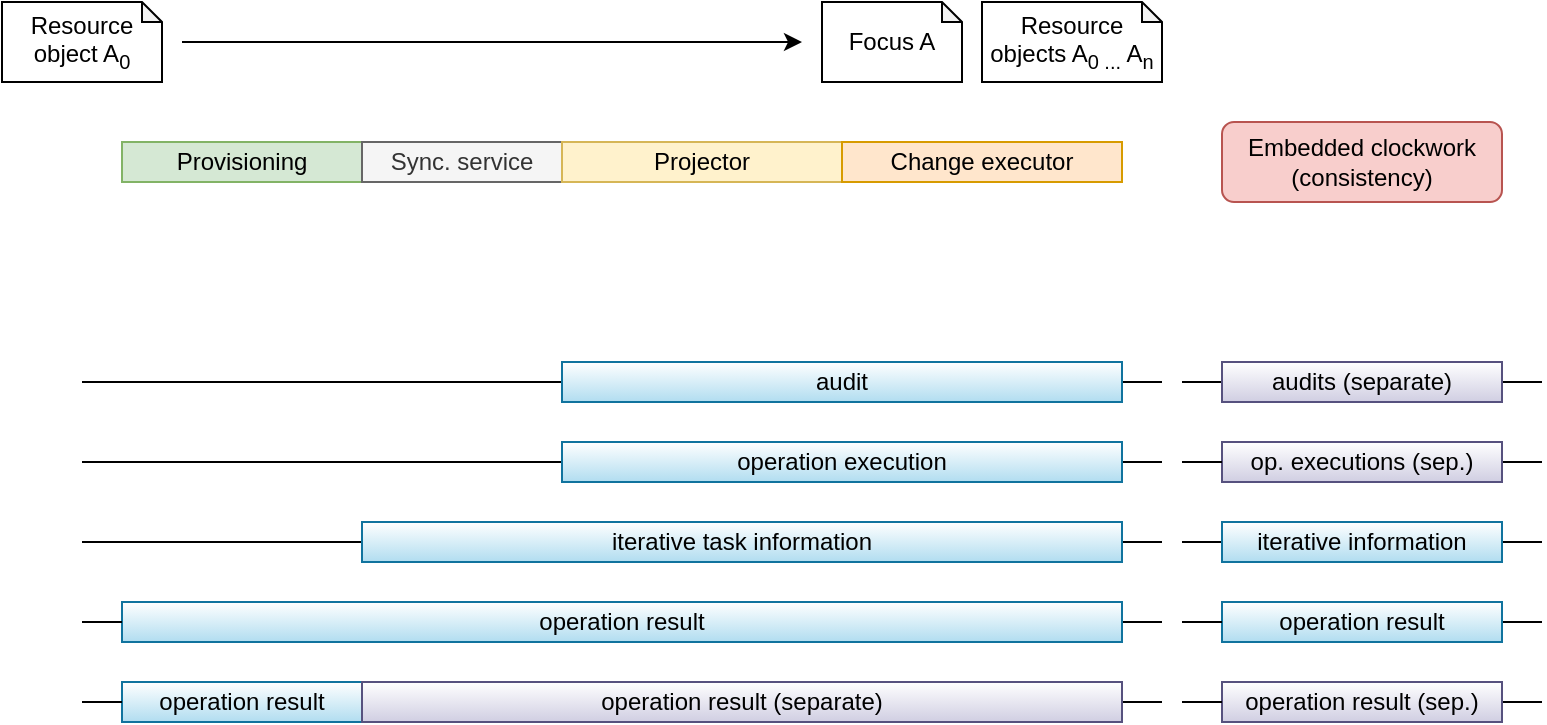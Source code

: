 <mxfile version="13.9.9" type="device"><diagram id="8uq3Q5gqnDZ-f5qfmwL7" name="Page-1"><mxGraphModel dx="2062" dy="1182" grid="1" gridSize="10" guides="1" tooltips="1" connect="1" arrows="1" fold="1" page="1" pageScale="1" pageWidth="827" pageHeight="1169" math="0" shadow="0"><root><mxCell id="0"/><mxCell id="1" parent="0"/><mxCell id="bMAj-wgYpZVro2fxTGrS-25" value="" style="endArrow=none;html=1;" edge="1" parent="1"><mxGeometry width="50" height="50" relative="1" as="geometry"><mxPoint x="140" y="520" as="sourcePoint"/><mxPoint x="680" y="520" as="targetPoint"/></mxGeometry></mxCell><mxCell id="bMAj-wgYpZVro2fxTGrS-26" value="" style="endArrow=none;html=1;" edge="1" parent="1"><mxGeometry width="50" height="50" relative="1" as="geometry"><mxPoint x="140" y="560" as="sourcePoint"/><mxPoint x="680" y="560" as="targetPoint"/></mxGeometry></mxCell><mxCell id="bMAj-wgYpZVro2fxTGrS-19" value="" style="endArrow=none;html=1;" edge="1" parent="1"><mxGeometry width="50" height="50" relative="1" as="geometry"><mxPoint x="140" y="480" as="sourcePoint"/><mxPoint x="680" y="480" as="targetPoint"/></mxGeometry></mxCell><mxCell id="bMAj-wgYpZVro2fxTGrS-1" value="Provisioning" style="rounded=0;whiteSpace=wrap;html=1;fillColor=#d5e8d4;strokeColor=#82b366;" vertex="1" parent="1"><mxGeometry x="160" y="360" width="120" height="20" as="geometry"/></mxCell><mxCell id="bMAj-wgYpZVro2fxTGrS-2" value="Sync. service" style="rounded=0;whiteSpace=wrap;html=1;fillColor=#f5f5f5;strokeColor=#666666;fontColor=#333333;" vertex="1" parent="1"><mxGeometry x="280" y="360" width="100" height="20" as="geometry"/></mxCell><mxCell id="bMAj-wgYpZVro2fxTGrS-3" value="Projector" style="rounded=0;whiteSpace=wrap;html=1;fillColor=#fff2cc;strokeColor=#d6b656;" vertex="1" parent="1"><mxGeometry x="380" y="360" width="140" height="20" as="geometry"/></mxCell><mxCell id="bMAj-wgYpZVro2fxTGrS-4" value="Change executor" style="rounded=0;whiteSpace=wrap;html=1;fillColor=#ffe6cc;strokeColor=#d79b00;" vertex="1" parent="1"><mxGeometry x="520" y="360" width="140" height="20" as="geometry"/></mxCell><mxCell id="bMAj-wgYpZVro2fxTGrS-5" value="Embedded clockwork (consistency)" style="rounded=1;whiteSpace=wrap;html=1;fillColor=#f8cecc;strokeColor=#b85450;" vertex="1" parent="1"><mxGeometry x="710" y="350" width="140" height="40" as="geometry"/></mxCell><mxCell id="bMAj-wgYpZVro2fxTGrS-6" value="Resource object A&lt;sub&gt;0&lt;/sub&gt;" style="shape=note;whiteSpace=wrap;html=1;backgroundOutline=1;darkOpacity=0.05;size=10;" vertex="1" parent="1"><mxGeometry x="100" y="290" width="80" height="40" as="geometry"/></mxCell><mxCell id="bMAj-wgYpZVro2fxTGrS-7" value="Focus A" style="shape=note;whiteSpace=wrap;html=1;backgroundOutline=1;darkOpacity=0.05;size=10;" vertex="1" parent="1"><mxGeometry x="510" y="290" width="70" height="40" as="geometry"/></mxCell><mxCell id="bMAj-wgYpZVro2fxTGrS-8" value="Resource objects A&lt;sub&gt;0 ...&amp;nbsp;&lt;/sub&gt;A&lt;sub&gt;n&lt;/sub&gt;" style="shape=note;whiteSpace=wrap;html=1;backgroundOutline=1;darkOpacity=0.05;size=10;" vertex="1" parent="1"><mxGeometry x="590" y="290" width="90" height="40" as="geometry"/></mxCell><mxCell id="bMAj-wgYpZVro2fxTGrS-9" value="" style="endArrow=classic;html=1;" edge="1" parent="1"><mxGeometry width="50" height="50" relative="1" as="geometry"><mxPoint x="190" y="310" as="sourcePoint"/><mxPoint x="500" y="310" as="targetPoint"/></mxGeometry></mxCell><mxCell id="bMAj-wgYpZVro2fxTGrS-10" value="" style="endArrow=none;html=1;" edge="1" parent="1" source="bMAj-wgYpZVro2fxTGrS-18"><mxGeometry width="50" height="50" relative="1" as="geometry"><mxPoint x="140" y="480" as="sourcePoint"/><mxPoint x="660" y="480" as="targetPoint"/></mxGeometry></mxCell><mxCell id="bMAj-wgYpZVro2fxTGrS-11" value="" style="endArrow=none;html=1;" edge="1" parent="1"><mxGeometry width="50" height="50" relative="1" as="geometry"><mxPoint x="690" y="480" as="sourcePoint"/><mxPoint x="870" y="480" as="targetPoint"/></mxGeometry></mxCell><mxCell id="bMAj-wgYpZVro2fxTGrS-13" value="" style="endArrow=none;html=1;" edge="1" parent="1" source="bMAj-wgYpZVro2fxTGrS-22"><mxGeometry width="50" height="50" relative="1" as="geometry"><mxPoint x="690" y="520" as="sourcePoint"/><mxPoint x="870" y="520" as="targetPoint"/></mxGeometry></mxCell><mxCell id="bMAj-wgYpZVro2fxTGrS-15" value="" style="endArrow=none;html=1;" edge="1" parent="1"><mxGeometry width="50" height="50" relative="1" as="geometry"><mxPoint x="690" y="560" as="sourcePoint"/><mxPoint x="870" y="560" as="targetPoint"/></mxGeometry></mxCell><mxCell id="bMAj-wgYpZVro2fxTGrS-17" value="" style="endArrow=none;html=1;" edge="1" parent="1" source="bMAj-wgYpZVro2fxTGrS-31"><mxGeometry width="50" height="50" relative="1" as="geometry"><mxPoint x="690" y="600" as="sourcePoint"/><mxPoint x="870" y="600" as="targetPoint"/></mxGeometry></mxCell><mxCell id="bMAj-wgYpZVro2fxTGrS-18" value="audit" style="rounded=0;whiteSpace=wrap;html=1;fillColor=#b1ddf0;strokeColor=#10739e;gradientColor=#ffffff;gradientDirection=north;" vertex="1" parent="1"><mxGeometry x="380" y="470" width="280" height="20" as="geometry"/></mxCell><mxCell id="bMAj-wgYpZVro2fxTGrS-20" value="audits (separate)" style="rounded=0;whiteSpace=wrap;html=1;fillColor=#d0cee2;strokeColor=#56517e;gradientDirection=north;gradientColor=#ffffff;" vertex="1" parent="1"><mxGeometry x="710" y="470" width="140" height="20" as="geometry"/></mxCell><mxCell id="bMAj-wgYpZVro2fxTGrS-21" value="operation execution" style="rounded=0;whiteSpace=wrap;html=1;fillColor=#b1ddf0;strokeColor=#10739e;gradientColor=#ffffff;gradientDirection=north;" vertex="1" parent="1"><mxGeometry x="380" y="510" width="280" height="20" as="geometry"/></mxCell><mxCell id="bMAj-wgYpZVro2fxTGrS-22" value="op. executions (sep.)" style="rounded=0;whiteSpace=wrap;html=1;fillColor=#d0cee2;strokeColor=#56517e;gradientColor=#ffffff;gradientDirection=north;" vertex="1" parent="1"><mxGeometry x="710" y="510" width="140" height="20" as="geometry"/></mxCell><mxCell id="bMAj-wgYpZVro2fxTGrS-23" value="" style="endArrow=none;html=1;" edge="1" parent="1" target="bMAj-wgYpZVro2fxTGrS-22"><mxGeometry width="50" height="50" relative="1" as="geometry"><mxPoint x="690" y="520" as="sourcePoint"/><mxPoint x="870" y="520" as="targetPoint"/></mxGeometry></mxCell><mxCell id="bMAj-wgYpZVro2fxTGrS-24" value="iterative task information" style="rounded=0;whiteSpace=wrap;html=1;fillColor=#b1ddf0;strokeColor=#10739e;gradientColor=#ffffff;gradientDirection=north;" vertex="1" parent="1"><mxGeometry x="280" y="550" width="380" height="20" as="geometry"/></mxCell><mxCell id="bMAj-wgYpZVro2fxTGrS-27" value="" style="endArrow=none;html=1;" edge="1" parent="1" source="bMAj-wgYpZVro2fxTGrS-29"><mxGeometry width="50" height="50" relative="1" as="geometry"><mxPoint x="140" y="600" as="sourcePoint"/><mxPoint x="680" y="600" as="targetPoint"/></mxGeometry></mxCell><mxCell id="bMAj-wgYpZVro2fxTGrS-28" value="iterative information" style="rounded=0;whiteSpace=wrap;html=1;fillColor=#b1ddf0;strokeColor=#10739e;gradientColor=#ffffff;gradientDirection=north;" vertex="1" parent="1"><mxGeometry x="710" y="550" width="140" height="20" as="geometry"/></mxCell><mxCell id="bMAj-wgYpZVro2fxTGrS-29" value="operation result" style="rounded=0;whiteSpace=wrap;html=1;fillColor=#b1ddf0;strokeColor=#10739e;gradientColor=#ffffff;gradientDirection=north;" vertex="1" parent="1"><mxGeometry x="160" y="590" width="500" height="20" as="geometry"/></mxCell><mxCell id="bMAj-wgYpZVro2fxTGrS-30" value="" style="endArrow=none;html=1;" edge="1" parent="1" target="bMAj-wgYpZVro2fxTGrS-29"><mxGeometry width="50" height="50" relative="1" as="geometry"><mxPoint x="140" y="600" as="sourcePoint"/><mxPoint x="680" y="600" as="targetPoint"/></mxGeometry></mxCell><mxCell id="bMAj-wgYpZVro2fxTGrS-31" value="operation result" style="rounded=0;whiteSpace=wrap;html=1;fillColor=#b1ddf0;strokeColor=#10739e;gradientColor=#ffffff;gradientDirection=north;" vertex="1" parent="1"><mxGeometry x="710" y="590" width="140" height="20" as="geometry"/></mxCell><mxCell id="bMAj-wgYpZVro2fxTGrS-32" value="" style="endArrow=none;html=1;" edge="1" parent="1" target="bMAj-wgYpZVro2fxTGrS-31"><mxGeometry width="50" height="50" relative="1" as="geometry"><mxPoint x="690" y="600" as="sourcePoint"/><mxPoint x="870" y="600" as="targetPoint"/></mxGeometry></mxCell><mxCell id="bMAj-wgYpZVro2fxTGrS-33" value="" style="endArrow=none;html=1;" edge="1" parent="1" source="bMAj-wgYpZVro2fxTGrS-37"><mxGeometry width="50" height="50" relative="1" as="geometry"><mxPoint x="690" y="640" as="sourcePoint"/><mxPoint x="870" y="640" as="targetPoint"/></mxGeometry></mxCell><mxCell id="bMAj-wgYpZVro2fxTGrS-34" value="" style="endArrow=none;html=1;" edge="1" parent="1" source="bMAj-wgYpZVro2fxTGrS-35"><mxGeometry width="50" height="50" relative="1" as="geometry"><mxPoint x="140" y="640" as="sourcePoint"/><mxPoint x="680" y="640" as="targetPoint"/></mxGeometry></mxCell><mxCell id="bMAj-wgYpZVro2fxTGrS-35" value="operation result" style="rounded=0;whiteSpace=wrap;html=1;fillColor=#b1ddf0;strokeColor=#10739e;gradientColor=#ffffff;gradientDirection=north;" vertex="1" parent="1"><mxGeometry x="160" y="630" width="120" height="20" as="geometry"/></mxCell><mxCell id="bMAj-wgYpZVro2fxTGrS-36" value="" style="endArrow=none;html=1;" edge="1" parent="1" target="bMAj-wgYpZVro2fxTGrS-35"><mxGeometry width="50" height="50" relative="1" as="geometry"><mxPoint x="140" y="640" as="sourcePoint"/><mxPoint x="680" y="640" as="targetPoint"/></mxGeometry></mxCell><mxCell id="bMAj-wgYpZVro2fxTGrS-37" value="operation result (sep.)" style="rounded=0;whiteSpace=wrap;html=1;fillColor=#d0cee2;strokeColor=#56517e;gradientColor=#ffffff;gradientDirection=north;" vertex="1" parent="1"><mxGeometry x="710" y="630" width="140" height="20" as="geometry"/></mxCell><mxCell id="bMAj-wgYpZVro2fxTGrS-38" value="" style="endArrow=none;html=1;" edge="1" parent="1" target="bMAj-wgYpZVro2fxTGrS-37"><mxGeometry width="50" height="50" relative="1" as="geometry"><mxPoint x="690" y="640" as="sourcePoint"/><mxPoint x="870" y="640" as="targetPoint"/></mxGeometry></mxCell><mxCell id="bMAj-wgYpZVro2fxTGrS-39" value="operation result (separate)" style="rounded=0;whiteSpace=wrap;html=1;fillColor=#d0cee2;strokeColor=#56517e;gradientColor=#ffffff;gradientDirection=north;" vertex="1" parent="1"><mxGeometry x="280" y="630" width="380" height="20" as="geometry"/></mxCell></root></mxGraphModel></diagram></mxfile>